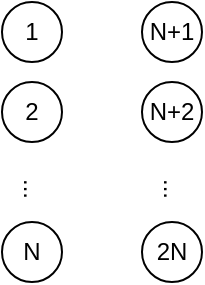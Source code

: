 <mxfile version="22.1.2" type="github">
  <diagram name="第 1 页" id="7uTrZi-EFqFX9wW6wqg8">
    <mxGraphModel dx="420" dy="232" grid="1" gridSize="10" guides="1" tooltips="1" connect="1" arrows="1" fold="1" page="1" pageScale="1" pageWidth="827" pageHeight="1169" math="0" shadow="0">
      <root>
        <mxCell id="0" />
        <mxCell id="1" parent="0" />
        <mxCell id="x_YBx4JExcsszvz5Emax-1" value="1" style="ellipse;whiteSpace=wrap;html=1;aspect=fixed;" vertex="1" parent="1">
          <mxGeometry x="360" y="200" width="30" height="30" as="geometry" />
        </mxCell>
        <mxCell id="x_YBx4JExcsszvz5Emax-2" value="2" style="ellipse;whiteSpace=wrap;html=1;aspect=fixed;" vertex="1" parent="1">
          <mxGeometry x="360" y="240" width="30" height="30" as="geometry" />
        </mxCell>
        <mxCell id="x_YBx4JExcsszvz5Emax-3" value="N" style="ellipse;whiteSpace=wrap;html=1;aspect=fixed;" vertex="1" parent="1">
          <mxGeometry x="360" y="310" width="30" height="30" as="geometry" />
        </mxCell>
        <mxCell id="x_YBx4JExcsszvz5Emax-4" value="N+1" style="ellipse;whiteSpace=wrap;html=1;aspect=fixed;" vertex="1" parent="1">
          <mxGeometry x="430" y="200" width="30" height="30" as="geometry" />
        </mxCell>
        <mxCell id="x_YBx4JExcsszvz5Emax-5" value="2N" style="ellipse;whiteSpace=wrap;html=1;aspect=fixed;" vertex="1" parent="1">
          <mxGeometry x="430" y="310" width="30" height="30" as="geometry" />
        </mxCell>
        <mxCell id="x_YBx4JExcsszvz5Emax-6" value="N+2" style="ellipse;whiteSpace=wrap;html=1;aspect=fixed;" vertex="1" parent="1">
          <mxGeometry x="430" y="240" width="30" height="30" as="geometry" />
        </mxCell>
        <mxCell id="x_YBx4JExcsszvz5Emax-7" value="..." style="text;html=1;align=center;verticalAlign=middle;resizable=0;points=[];autosize=1;strokeColor=none;fillColor=none;rotation=90;" vertex="1" parent="1">
          <mxGeometry x="360" y="278" width="30" height="30" as="geometry" />
        </mxCell>
        <mxCell id="x_YBx4JExcsszvz5Emax-8" value="..." style="text;html=1;align=center;verticalAlign=middle;resizable=0;points=[];autosize=1;strokeColor=none;fillColor=none;rotation=90;" vertex="1" parent="1">
          <mxGeometry x="430" y="278" width="30" height="30" as="geometry" />
        </mxCell>
      </root>
    </mxGraphModel>
  </diagram>
</mxfile>
